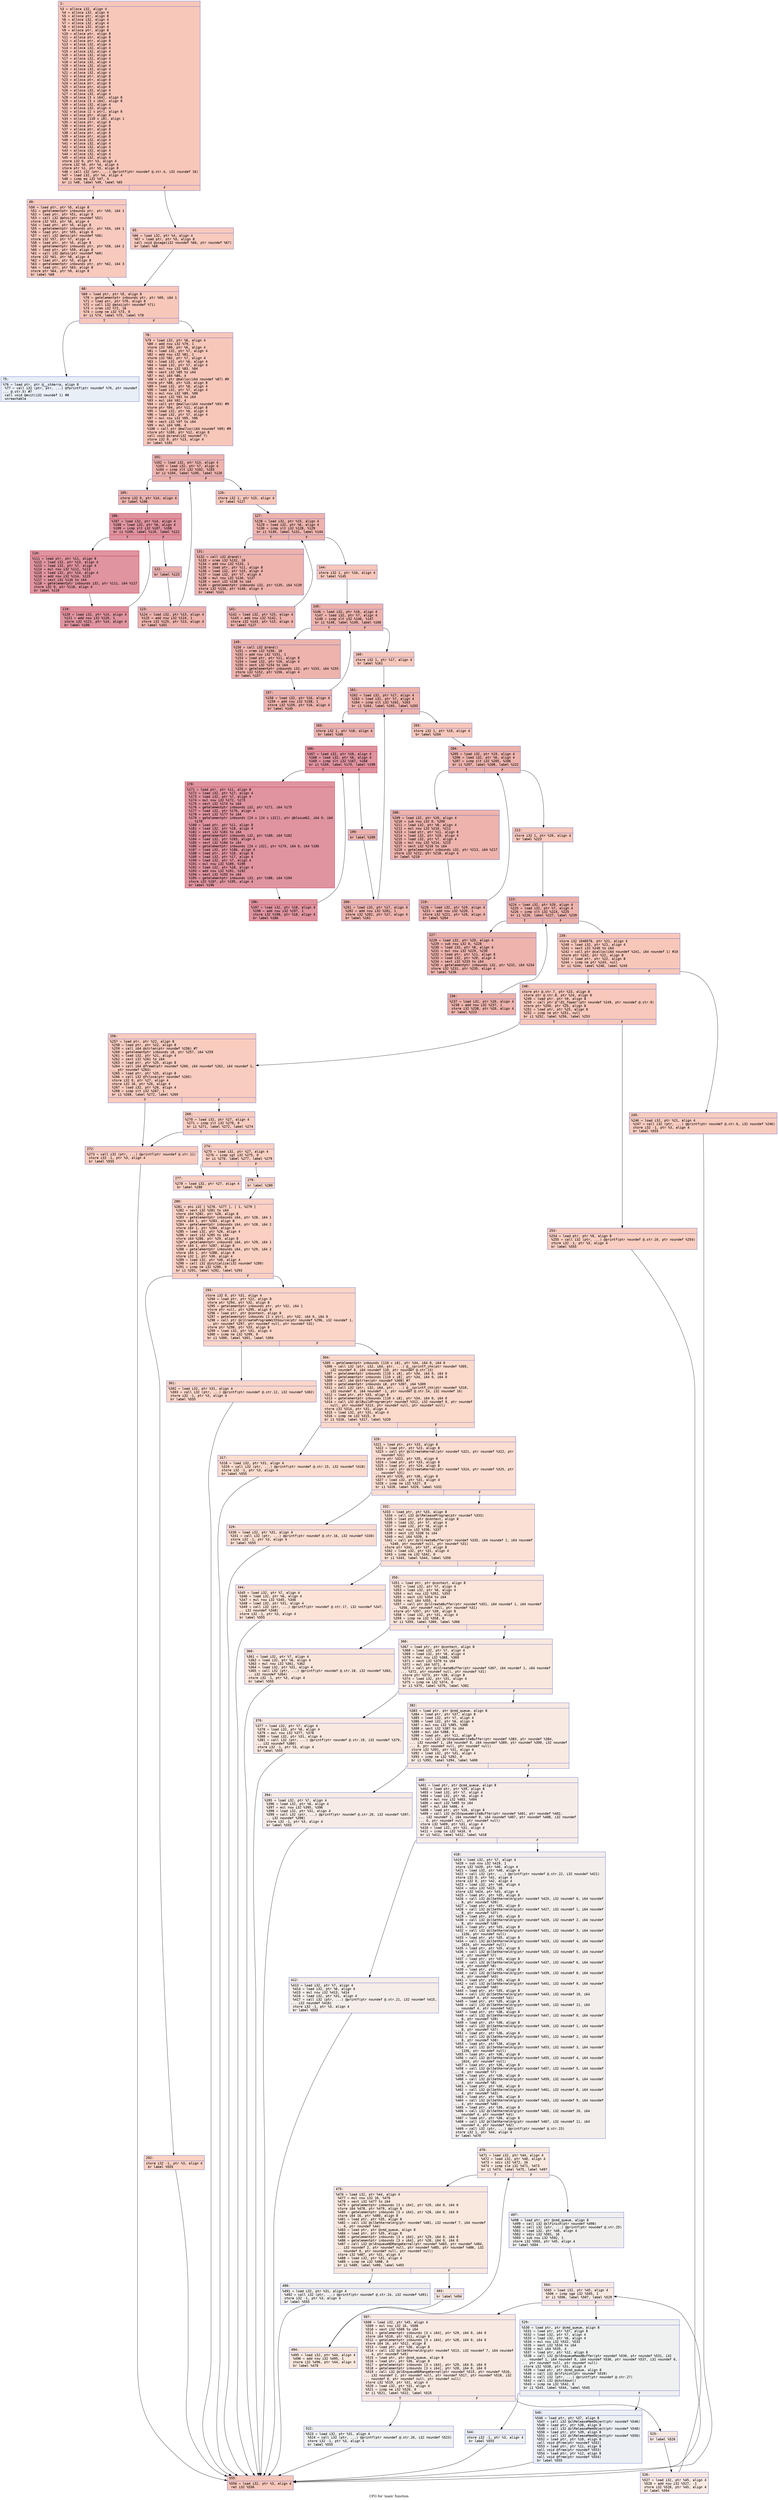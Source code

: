 digraph "CFG for 'main' function" {
	label="CFG for 'main' function";

	Node0x600001f9e530 [shape=record,color="#3d50c3ff", style=filled, fillcolor="#ec7f6370" fontname="Courier",label="{2:\l|  %3 = alloca i32, align 4\l  %4 = alloca i32, align 4\l  %5 = alloca ptr, align 8\l  %6 = alloca i32, align 4\l  %7 = alloca i32, align 4\l  %8 = alloca i32, align 4\l  %9 = alloca ptr, align 8\l  %10 = alloca ptr, align 8\l  %11 = alloca ptr, align 8\l  %12 = alloca ptr, align 8\l  %13 = alloca i32, align 4\l  %14 = alloca i32, align 4\l  %15 = alloca i32, align 4\l  %16 = alloca i32, align 4\l  %17 = alloca i32, align 4\l  %18 = alloca i32, align 4\l  %19 = alloca i32, align 4\l  %20 = alloca i32, align 4\l  %21 = alloca i32, align 4\l  %22 = alloca ptr, align 8\l  %23 = alloca ptr, align 8\l  %24 = alloca ptr, align 8\l  %25 = alloca ptr, align 8\l  %26 = alloca i32, align 4\l  %27 = alloca i32, align 4\l  %28 = alloca [3 x i64], align 8\l  %29 = alloca [3 x i64], align 8\l  %30 = alloca i32, align 4\l  %31 = alloca i32, align 4\l  %32 = alloca [2 x ptr], align 8\l  %33 = alloca ptr, align 8\l  %34 = alloca [110 x i8], align 1\l  %35 = alloca ptr, align 8\l  %36 = alloca ptr, align 8\l  %37 = alloca ptr, align 8\l  %38 = alloca ptr, align 8\l  %39 = alloca ptr, align 8\l  %40 = alloca i32, align 4\l  %41 = alloca i32, align 4\l  %42 = alloca i32, align 4\l  %43 = alloca i32, align 4\l  %44 = alloca i32, align 4\l  %45 = alloca i32, align 4\l  store i32 0, ptr %3, align 4\l  store i32 %0, ptr %4, align 4\l  store ptr %1, ptr %5, align 8\l  %46 = call i32 (ptr, ...) @printf(ptr noundef @.str.4, i32 noundef 16)\l  %47 = load i32, ptr %4, align 4\l  %48 = icmp eq i32 %47, 4\l  br i1 %48, label %49, label %65\l|{<s0>T|<s1>F}}"];
	Node0x600001f9e530:s0 -> Node0x600001f9e580[tooltip="2 -> 49\nProbability 50.00%" ];
	Node0x600001f9e530:s1 -> Node0x600001f9e5d0[tooltip="2 -> 65\nProbability 50.00%" ];
	Node0x600001f9e580 [shape=record,color="#3d50c3ff", style=filled, fillcolor="#ef886b70" fontname="Courier",label="{49:\l|  %50 = load ptr, ptr %5, align 8\l  %51 = getelementptr inbounds ptr, ptr %50, i64 1\l  %52 = load ptr, ptr %51, align 8\l  %53 = call i32 @atoi(ptr noundef %52)\l  store i32 %53, ptr %6, align 4\l  %54 = load ptr, ptr %5, align 8\l  %55 = getelementptr inbounds ptr, ptr %54, i64 1\l  %56 = load ptr, ptr %55, align 8\l  %57 = call i32 @atoi(ptr noundef %56)\l  store i32 %57, ptr %7, align 4\l  %58 = load ptr, ptr %5, align 8\l  %59 = getelementptr inbounds ptr, ptr %58, i64 2\l  %60 = load ptr, ptr %59, align 8\l  %61 = call i32 @atoi(ptr noundef %60)\l  store i32 %61, ptr %8, align 4\l  %62 = load ptr, ptr %5, align 8\l  %63 = getelementptr inbounds ptr, ptr %62, i64 3\l  %64 = load ptr, ptr %63, align 8\l  store ptr %64, ptr %9, align 8\l  br label %68\l}"];
	Node0x600001f9e580 -> Node0x600001f9e620[tooltip="49 -> 68\nProbability 100.00%" ];
	Node0x600001f9e5d0 [shape=record,color="#3d50c3ff", style=filled, fillcolor="#ef886b70" fontname="Courier",label="{65:\l|  %66 = load i32, ptr %4, align 4\l  %67 = load ptr, ptr %5, align 8\l  call void @usage(i32 noundef %66, ptr noundef %67)\l  br label %68\l}"];
	Node0x600001f9e5d0 -> Node0x600001f9e620[tooltip="65 -> 68\nProbability 100.00%" ];
	Node0x600001f9e620 [shape=record,color="#3d50c3ff", style=filled, fillcolor="#ec7f6370" fontname="Courier",label="{68:\l|  %69 = load ptr, ptr %5, align 8\l  %70 = getelementptr inbounds ptr, ptr %69, i64 1\l  %71 = load ptr, ptr %70, align 8\l  %72 = call i32 @atoi(ptr noundef %71)\l  %73 = srem i32 %72, 16\l  %74 = icmp ne i32 %73, 0\l  br i1 %74, label %75, label %78\l|{<s0>T|<s1>F}}"];
	Node0x600001f9e620:s0 -> Node0x600001f9e670[tooltip="68 -> 75\nProbability 0.00%" ];
	Node0x600001f9e620:s1 -> Node0x600001f9e6c0[tooltip="68 -> 78\nProbability 100.00%" ];
	Node0x600001f9e670 [shape=record,color="#3d50c3ff", style=filled, fillcolor="#cedaeb70" fontname="Courier",label="{75:\l|  %76 = load ptr, ptr @__stderrp, align 8\l  %77 = call i32 (ptr, ptr, ...) @fprintf(ptr noundef %76, ptr noundef\l... @.str.5) #7\l  call void @exit(i32 noundef 1) #8\l  unreachable\l}"];
	Node0x600001f9e6c0 [shape=record,color="#3d50c3ff", style=filled, fillcolor="#ec7f6370" fontname="Courier",label="{78:\l|  %79 = load i32, ptr %6, align 4\l  %80 = add nsw i32 %79, 1\l  store i32 %80, ptr %6, align 4\l  %81 = load i32, ptr %7, align 4\l  %82 = add nsw i32 %81, 1\l  store i32 %82, ptr %7, align 4\l  %83 = load i32, ptr %6, align 4\l  %84 = load i32, ptr %7, align 4\l  %85 = mul nsw i32 %83, %84\l  %86 = sext i32 %85 to i64\l  %87 = mul i64 %86, 4\l  %88 = call ptr @malloc(i64 noundef %87) #9\l  store ptr %88, ptr %10, align 8\l  %89 = load i32, ptr %6, align 4\l  %90 = load i32, ptr %7, align 4\l  %91 = mul nsw i32 %89, %90\l  %92 = sext i32 %91 to i64\l  %93 = mul i64 %92, 4\l  %94 = call ptr @malloc(i64 noundef %93) #9\l  store ptr %94, ptr %11, align 8\l  %95 = load i32, ptr %6, align 4\l  %96 = load i32, ptr %7, align 4\l  %97 = mul nsw i32 %95, %96\l  %98 = sext i32 %97 to i64\l  %99 = mul i64 %98, 4\l  %100 = call ptr @malloc(i64 noundef %99) #9\l  store ptr %100, ptr %12, align 8\l  call void @srand(i32 noundef 7)\l  store i32 0, ptr %13, align 4\l  br label %101\l}"];
	Node0x600001f9e6c0 -> Node0x600001f9e710[tooltip="78 -> 101\nProbability 100.00%" ];
	Node0x600001f9e710 [shape=record,color="#3d50c3ff", style=filled, fillcolor="#d6524470" fontname="Courier",label="{101:\l|  %102 = load i32, ptr %13, align 4\l  %103 = load i32, ptr %7, align 4\l  %104 = icmp slt i32 %102, %103\l  br i1 %104, label %105, label %126\l|{<s0>T|<s1>F}}"];
	Node0x600001f9e710:s0 -> Node0x600001f9e760[tooltip="101 -> 105\nProbability 96.88%" ];
	Node0x600001f9e710:s1 -> Node0x600001f9e940[tooltip="101 -> 126\nProbability 3.12%" ];
	Node0x600001f9e760 [shape=record,color="#3d50c3ff", style=filled, fillcolor="#d6524470" fontname="Courier",label="{105:\l|  store i32 0, ptr %14, align 4\l  br label %106\l}"];
	Node0x600001f9e760 -> Node0x600001f9e7b0[tooltip="105 -> 106\nProbability 100.00%" ];
	Node0x600001f9e7b0 [shape=record,color="#b70d28ff", style=filled, fillcolor="#b70d2870" fontname="Courier",label="{106:\l|  %107 = load i32, ptr %14, align 4\l  %108 = load i32, ptr %6, align 4\l  %109 = icmp slt i32 %107, %108\l  br i1 %109, label %110, label %122\l|{<s0>T|<s1>F}}"];
	Node0x600001f9e7b0:s0 -> Node0x600001f9e800[tooltip="106 -> 110\nProbability 96.88%" ];
	Node0x600001f9e7b0:s1 -> Node0x600001f9e8a0[tooltip="106 -> 122\nProbability 3.12%" ];
	Node0x600001f9e800 [shape=record,color="#b70d28ff", style=filled, fillcolor="#b70d2870" fontname="Courier",label="{110:\l|  %111 = load ptr, ptr %11, align 8\l  %112 = load i32, ptr %13, align 4\l  %113 = load i32, ptr %7, align 4\l  %114 = mul nsw i32 %112, %113\l  %115 = load i32, ptr %14, align 4\l  %116 = add nsw i32 %114, %115\l  %117 = sext i32 %116 to i64\l  %118 = getelementptr inbounds i32, ptr %111, i64 %117\l  store i32 0, ptr %118, align 4\l  br label %119\l}"];
	Node0x600001f9e800 -> Node0x600001f9e850[tooltip="110 -> 119\nProbability 100.00%" ];
	Node0x600001f9e850 [shape=record,color="#b70d28ff", style=filled, fillcolor="#b70d2870" fontname="Courier",label="{119:\l|  %120 = load i32, ptr %14, align 4\l  %121 = add nsw i32 %120, 1\l  store i32 %121, ptr %14, align 4\l  br label %106\l}"];
	Node0x600001f9e850 -> Node0x600001f9e7b0[tooltip="119 -> 106\nProbability 100.00%" ];
	Node0x600001f9e8a0 [shape=record,color="#3d50c3ff", style=filled, fillcolor="#d6524470" fontname="Courier",label="{122:\l|  br label %123\l}"];
	Node0x600001f9e8a0 -> Node0x600001f9e8f0[tooltip="122 -> 123\nProbability 100.00%" ];
	Node0x600001f9e8f0 [shape=record,color="#3d50c3ff", style=filled, fillcolor="#d6524470" fontname="Courier",label="{123:\l|  %124 = load i32, ptr %13, align 4\l  %125 = add nsw i32 %124, 1\l  store i32 %125, ptr %13, align 4\l  br label %101\l}"];
	Node0x600001f9e8f0 -> Node0x600001f9e710[tooltip="123 -> 101\nProbability 100.00%" ];
	Node0x600001f9e940 [shape=record,color="#3d50c3ff", style=filled, fillcolor="#ec7f6370" fontname="Courier",label="{126:\l|  store i32 1, ptr %15, align 4\l  br label %127\l}"];
	Node0x600001f9e940 -> Node0x600001f9e990[tooltip="126 -> 127\nProbability 100.00%" ];
	Node0x600001f9e990 [shape=record,color="#3d50c3ff", style=filled, fillcolor="#d6524470" fontname="Courier",label="{127:\l|  %128 = load i32, ptr %15, align 4\l  %129 = load i32, ptr %6, align 4\l  %130 = icmp slt i32 %128, %129\l  br i1 %130, label %131, label %144\l|{<s0>T|<s1>F}}"];
	Node0x600001f9e990:s0 -> Node0x600001f9e9e0[tooltip="127 -> 131\nProbability 96.88%" ];
	Node0x600001f9e990:s1 -> Node0x600001f9ea80[tooltip="127 -> 144\nProbability 3.12%" ];
	Node0x600001f9e9e0 [shape=record,color="#3d50c3ff", style=filled, fillcolor="#d6524470" fontname="Courier",label="{131:\l|  %132 = call i32 @rand()\l  %133 = srem i32 %132, 10\l  %134 = add nsw i32 %133, 1\l  %135 = load ptr, ptr %11, align 8\l  %136 = load i32, ptr %15, align 4\l  %137 = load i32, ptr %7, align 4\l  %138 = mul nsw i32 %136, %137\l  %139 = sext i32 %138 to i64\l  %140 = getelementptr inbounds i32, ptr %135, i64 %139\l  store i32 %134, ptr %140, align 4\l  br label %141\l}"];
	Node0x600001f9e9e0 -> Node0x600001f9ea30[tooltip="131 -> 141\nProbability 100.00%" ];
	Node0x600001f9ea30 [shape=record,color="#3d50c3ff", style=filled, fillcolor="#d6524470" fontname="Courier",label="{141:\l|  %142 = load i32, ptr %15, align 4\l  %143 = add nsw i32 %142, 1\l  store i32 %143, ptr %15, align 4\l  br label %127\l}"];
	Node0x600001f9ea30 -> Node0x600001f9e990[tooltip="141 -> 127\nProbability 100.00%" ];
	Node0x600001f9ea80 [shape=record,color="#3d50c3ff", style=filled, fillcolor="#ec7f6370" fontname="Courier",label="{144:\l|  store i32 1, ptr %16, align 4\l  br label %145\l}"];
	Node0x600001f9ea80 -> Node0x600001f9ead0[tooltip="144 -> 145\nProbability 100.00%" ];
	Node0x600001f9ead0 [shape=record,color="#3d50c3ff", style=filled, fillcolor="#d6524470" fontname="Courier",label="{145:\l|  %146 = load i32, ptr %16, align 4\l  %147 = load i32, ptr %7, align 4\l  %148 = icmp slt i32 %146, %147\l  br i1 %148, label %149, label %160\l|{<s0>T|<s1>F}}"];
	Node0x600001f9ead0:s0 -> Node0x600001f9eb20[tooltip="145 -> 149\nProbability 96.88%" ];
	Node0x600001f9ead0:s1 -> Node0x600001f9ebc0[tooltip="145 -> 160\nProbability 3.12%" ];
	Node0x600001f9eb20 [shape=record,color="#3d50c3ff", style=filled, fillcolor="#d6524470" fontname="Courier",label="{149:\l|  %150 = call i32 @rand()\l  %151 = srem i32 %150, 10\l  %152 = add nsw i32 %151, 1\l  %153 = load ptr, ptr %11, align 8\l  %154 = load i32, ptr %16, align 4\l  %155 = sext i32 %154 to i64\l  %156 = getelementptr inbounds i32, ptr %153, i64 %155\l  store i32 %152, ptr %156, align 4\l  br label %157\l}"];
	Node0x600001f9eb20 -> Node0x600001f9eb70[tooltip="149 -> 157\nProbability 100.00%" ];
	Node0x600001f9eb70 [shape=record,color="#3d50c3ff", style=filled, fillcolor="#d6524470" fontname="Courier",label="{157:\l|  %158 = load i32, ptr %16, align 4\l  %159 = add nsw i32 %158, 1\l  store i32 %159, ptr %16, align 4\l  br label %145\l}"];
	Node0x600001f9eb70 -> Node0x600001f9ead0[tooltip="157 -> 145\nProbability 100.00%" ];
	Node0x600001f9ebc0 [shape=record,color="#3d50c3ff", style=filled, fillcolor="#ec7f6370" fontname="Courier",label="{160:\l|  store i32 1, ptr %17, align 4\l  br label %161\l}"];
	Node0x600001f9ebc0 -> Node0x600001f9ec10[tooltip="160 -> 161\nProbability 100.00%" ];
	Node0x600001f9ec10 [shape=record,color="#3d50c3ff", style=filled, fillcolor="#d6524470" fontname="Courier",label="{161:\l|  %162 = load i32, ptr %17, align 4\l  %163 = load i32, ptr %7, align 4\l  %164 = icmp slt i32 %162, %163\l  br i1 %164, label %165, label %203\l|{<s0>T|<s1>F}}"];
	Node0x600001f9ec10:s0 -> Node0x600001f9ec60[tooltip="161 -> 165\nProbability 96.88%" ];
	Node0x600001f9ec10:s1 -> Node0x600001f9ee40[tooltip="161 -> 203\nProbability 3.12%" ];
	Node0x600001f9ec60 [shape=record,color="#3d50c3ff", style=filled, fillcolor="#d6524470" fontname="Courier",label="{165:\l|  store i32 1, ptr %18, align 4\l  br label %166\l}"];
	Node0x600001f9ec60 -> Node0x600001f9ecb0[tooltip="165 -> 166\nProbability 100.00%" ];
	Node0x600001f9ecb0 [shape=record,color="#b70d28ff", style=filled, fillcolor="#b70d2870" fontname="Courier",label="{166:\l|  %167 = load i32, ptr %18, align 4\l  %168 = load i32, ptr %6, align 4\l  %169 = icmp slt i32 %167, %168\l  br i1 %169, label %170, label %199\l|{<s0>T|<s1>F}}"];
	Node0x600001f9ecb0:s0 -> Node0x600001f9ed00[tooltip="166 -> 170\nProbability 96.88%" ];
	Node0x600001f9ecb0:s1 -> Node0x600001f9eda0[tooltip="166 -> 199\nProbability 3.12%" ];
	Node0x600001f9ed00 [shape=record,color="#b70d28ff", style=filled, fillcolor="#b70d2870" fontname="Courier",label="{170:\l|  %171 = load ptr, ptr %11, align 8\l  %172 = load i32, ptr %17, align 4\l  %173 = load i32, ptr %7, align 4\l  %174 = mul nsw i32 %172, %173\l  %175 = sext i32 %174 to i64\l  %176 = getelementptr inbounds i32, ptr %171, i64 %175\l  %177 = load i32, ptr %176, align 4\l  %178 = sext i32 %177 to i64\l  %179 = getelementptr inbounds [24 x [24 x i32]], ptr @blosum62, i64 0, i64\l... %178\l  %180 = load ptr, ptr %11, align 8\l  %181 = load i32, ptr %18, align 4\l  %182 = sext i32 %181 to i64\l  %183 = getelementptr inbounds i32, ptr %180, i64 %182\l  %184 = load i32, ptr %183, align 4\l  %185 = sext i32 %184 to i64\l  %186 = getelementptr inbounds [24 x i32], ptr %179, i64 0, i64 %185\l  %187 = load i32, ptr %186, align 4\l  %188 = load ptr, ptr %10, align 8\l  %189 = load i32, ptr %17, align 4\l  %190 = load i32, ptr %7, align 4\l  %191 = mul nsw i32 %189, %190\l  %192 = load i32, ptr %18, align 4\l  %193 = add nsw i32 %191, %192\l  %194 = sext i32 %193 to i64\l  %195 = getelementptr inbounds i32, ptr %188, i64 %194\l  store i32 %187, ptr %195, align 4\l  br label %196\l}"];
	Node0x600001f9ed00 -> Node0x600001f9ed50[tooltip="170 -> 196\nProbability 100.00%" ];
	Node0x600001f9ed50 [shape=record,color="#b70d28ff", style=filled, fillcolor="#b70d2870" fontname="Courier",label="{196:\l|  %197 = load i32, ptr %18, align 4\l  %198 = add nsw i32 %197, 1\l  store i32 %198, ptr %18, align 4\l  br label %166\l}"];
	Node0x600001f9ed50 -> Node0x600001f9ecb0[tooltip="196 -> 166\nProbability 100.00%" ];
	Node0x600001f9eda0 [shape=record,color="#3d50c3ff", style=filled, fillcolor="#d6524470" fontname="Courier",label="{199:\l|  br label %200\l}"];
	Node0x600001f9eda0 -> Node0x600001f9edf0[tooltip="199 -> 200\nProbability 100.00%" ];
	Node0x600001f9edf0 [shape=record,color="#3d50c3ff", style=filled, fillcolor="#d6524470" fontname="Courier",label="{200:\l|  %201 = load i32, ptr %17, align 4\l  %202 = add nsw i32 %201, 1\l  store i32 %202, ptr %17, align 4\l  br label %161\l}"];
	Node0x600001f9edf0 -> Node0x600001f9ec10[tooltip="200 -> 161\nProbability 100.00%" ];
	Node0x600001f9ee40 [shape=record,color="#3d50c3ff", style=filled, fillcolor="#ec7f6370" fontname="Courier",label="{203:\l|  store i32 1, ptr %19, align 4\l  br label %204\l}"];
	Node0x600001f9ee40 -> Node0x600001f9ee90[tooltip="203 -> 204\nProbability 100.00%" ];
	Node0x600001f9ee90 [shape=record,color="#3d50c3ff", style=filled, fillcolor="#d6524470" fontname="Courier",label="{204:\l|  %205 = load i32, ptr %19, align 4\l  %206 = load i32, ptr %6, align 4\l  %207 = icmp slt i32 %205, %206\l  br i1 %207, label %208, label %222\l|{<s0>T|<s1>F}}"];
	Node0x600001f9ee90:s0 -> Node0x600001f9eee0[tooltip="204 -> 208\nProbability 96.88%" ];
	Node0x600001f9ee90:s1 -> Node0x600001f9ef80[tooltip="204 -> 222\nProbability 3.12%" ];
	Node0x600001f9eee0 [shape=record,color="#3d50c3ff", style=filled, fillcolor="#d6524470" fontname="Courier",label="{208:\l|  %209 = load i32, ptr %19, align 4\l  %210 = sub nsw i32 0, %209\l  %211 = load i32, ptr %8, align 4\l  %212 = mul nsw i32 %210, %211\l  %213 = load ptr, ptr %11, align 8\l  %214 = load i32, ptr %19, align 4\l  %215 = load i32, ptr %7, align 4\l  %216 = mul nsw i32 %214, %215\l  %217 = sext i32 %216 to i64\l  %218 = getelementptr inbounds i32, ptr %213, i64 %217\l  store i32 %212, ptr %218, align 4\l  br label %219\l}"];
	Node0x600001f9eee0 -> Node0x600001f9ef30[tooltip="208 -> 219\nProbability 100.00%" ];
	Node0x600001f9ef30 [shape=record,color="#3d50c3ff", style=filled, fillcolor="#d6524470" fontname="Courier",label="{219:\l|  %220 = load i32, ptr %19, align 4\l  %221 = add nsw i32 %220, 1\l  store i32 %221, ptr %19, align 4\l  br label %204\l}"];
	Node0x600001f9ef30 -> Node0x600001f9ee90[tooltip="219 -> 204\nProbability 100.00%" ];
	Node0x600001f9ef80 [shape=record,color="#3d50c3ff", style=filled, fillcolor="#ec7f6370" fontname="Courier",label="{222:\l|  store i32 1, ptr %20, align 4\l  br label %223\l}"];
	Node0x600001f9ef80 -> Node0x600001f9efd0[tooltip="222 -> 223\nProbability 100.00%" ];
	Node0x600001f9efd0 [shape=record,color="#3d50c3ff", style=filled, fillcolor="#d6524470" fontname="Courier",label="{223:\l|  %224 = load i32, ptr %20, align 4\l  %225 = load i32, ptr %7, align 4\l  %226 = icmp slt i32 %224, %225\l  br i1 %226, label %227, label %239\l|{<s0>T|<s1>F}}"];
	Node0x600001f9efd0:s0 -> Node0x600001f9f020[tooltip="223 -> 227\nProbability 96.88%" ];
	Node0x600001f9efd0:s1 -> Node0x600001f9f0c0[tooltip="223 -> 239\nProbability 3.12%" ];
	Node0x600001f9f020 [shape=record,color="#3d50c3ff", style=filled, fillcolor="#d6524470" fontname="Courier",label="{227:\l|  %228 = load i32, ptr %20, align 4\l  %229 = sub nsw i32 0, %228\l  %230 = load i32, ptr %8, align 4\l  %231 = mul nsw i32 %229, %230\l  %232 = load ptr, ptr %11, align 8\l  %233 = load i32, ptr %20, align 4\l  %234 = sext i32 %233 to i64\l  %235 = getelementptr inbounds i32, ptr %232, i64 %234\l  store i32 %231, ptr %235, align 4\l  br label %236\l}"];
	Node0x600001f9f020 -> Node0x600001f9f070[tooltip="227 -> 236\nProbability 100.00%" ];
	Node0x600001f9f070 [shape=record,color="#3d50c3ff", style=filled, fillcolor="#d6524470" fontname="Courier",label="{236:\l|  %237 = load i32, ptr %20, align 4\l  %238 = add nsw i32 %237, 1\l  store i32 %238, ptr %20, align 4\l  br label %223\l}"];
	Node0x600001f9f070 -> Node0x600001f9efd0[tooltip="236 -> 223\nProbability 100.00%" ];
	Node0x600001f9f0c0 [shape=record,color="#3d50c3ff", style=filled, fillcolor="#ec7f6370" fontname="Courier",label="{239:\l|  store i32 1048576, ptr %21, align 4\l  %240 = load i32, ptr %21, align 4\l  %241 = sext i32 %240 to i64\l  %242 = call ptr @calloc(i64 noundef %241, i64 noundef 1) #10\l  store ptr %242, ptr %22, align 8\l  %243 = load ptr, ptr %22, align 8\l  %244 = icmp ne ptr %243, null\l  br i1 %244, label %248, label %245\l|{<s0>T|<s1>F}}"];
	Node0x600001f9f0c0:s0 -> Node0x600001f9f160[tooltip="239 -> 248\nProbability 62.50%" ];
	Node0x600001f9f0c0:s1 -> Node0x600001f9f110[tooltip="239 -> 245\nProbability 37.50%" ];
	Node0x600001f9f110 [shape=record,color="#3d50c3ff", style=filled, fillcolor="#f08b6e70" fontname="Courier",label="{245:\l|  %246 = load i32, ptr %21, align 4\l  %247 = call i32 (ptr, ...) @printf(ptr noundef @.str.6, i32 noundef %246)\l  store i32 -1, ptr %3, align 4\l  br label %555\l}"];
	Node0x600001f9f110 -> Node0x600001f9fe30[tooltip="245 -> 555\nProbability 100.00%" ];
	Node0x600001f9f160 [shape=record,color="#3d50c3ff", style=filled, fillcolor="#ed836670" fontname="Courier",label="{248:\l|  store ptr @.str.7, ptr %23, align 8\l  store ptr @.str.8, ptr %24, align 8\l  %249 = load ptr, ptr %9, align 8\l  %250 = call ptr @\"\\01_fopen\"(ptr noundef %249, ptr noundef @.str.9)\l  store ptr %250, ptr %25, align 8\l  %251 = load ptr, ptr %25, align 8\l  %252 = icmp ne ptr %251, null\l  br i1 %252, label %256, label %253\l|{<s0>T|<s1>F}}"];
	Node0x600001f9f160:s0 -> Node0x600001f9f200[tooltip="248 -> 256\nProbability 62.50%" ];
	Node0x600001f9f160:s1 -> Node0x600001f9f1b0[tooltip="248 -> 253\nProbability 37.50%" ];
	Node0x600001f9f1b0 [shape=record,color="#3d50c3ff", style=filled, fillcolor="#f2907270" fontname="Courier",label="{253:\l|  %254 = load ptr, ptr %9, align 8\l  %255 = call i32 (ptr, ...) @printf(ptr noundef @.str.10, ptr noundef %254)\l  store i32 -1, ptr %3, align 4\l  br label %555\l}"];
	Node0x600001f9f1b0 -> Node0x600001f9fe30[tooltip="253 -> 555\nProbability 100.00%" ];
	Node0x600001f9f200 [shape=record,color="#3d50c3ff", style=filled, fillcolor="#f08b6e70" fontname="Courier",label="{256:\l|  %257 = load ptr, ptr %22, align 8\l  %258 = load ptr, ptr %22, align 8\l  %259 = call i64 @strlen(ptr noundef %258) #7\l  %260 = getelementptr inbounds i8, ptr %257, i64 %259\l  %261 = load i32, ptr %21, align 4\l  %262 = sext i32 %261 to i64\l  %263 = load ptr, ptr %25, align 8\l  %264 = call i64 @fread(ptr noundef %260, i64 noundef %262, i64 noundef 1,\l... ptr noundef %263)\l  %265 = load ptr, ptr %25, align 8\l  %266 = call i32 @fclose(ptr noundef %265)\l  store i32 0, ptr %27, align 4\l  store i32 16, ptr %26, align 4\l  %267 = load i32, ptr %26, align 4\l  %268 = icmp slt i32 %267, 1\l  br i1 %268, label %272, label %269\l|{<s0>T|<s1>F}}"];
	Node0x600001f9f200:s0 -> Node0x600001f9f2a0[tooltip="256 -> 272\nProbability 37.50%" ];
	Node0x600001f9f200:s1 -> Node0x600001f9f250[tooltip="256 -> 269\nProbability 62.50%" ];
	Node0x600001f9f250 [shape=record,color="#3d50c3ff", style=filled, fillcolor="#f2907270" fontname="Courier",label="{269:\l|  %270 = load i32, ptr %27, align 4\l  %271 = icmp slt i32 %270, 0\l  br i1 %271, label %272, label %274\l|{<s0>T|<s1>F}}"];
	Node0x600001f9f250:s0 -> Node0x600001f9f2a0[tooltip="269 -> 272\nProbability 37.50%" ];
	Node0x600001f9f250:s1 -> Node0x600001f9f2f0[tooltip="269 -> 274\nProbability 62.50%" ];
	Node0x600001f9f2a0 [shape=record,color="#3d50c3ff", style=filled, fillcolor="#f2907270" fontname="Courier",label="{272:\l|  %273 = call i32 (ptr, ...) @printf(ptr noundef @.str.11)\l  store i32 -1, ptr %3, align 4\l  br label %555\l}"];
	Node0x600001f9f2a0 -> Node0x600001f9fe30[tooltip="272 -> 555\nProbability 100.00%" ];
	Node0x600001f9f2f0 [shape=record,color="#3d50c3ff", style=filled, fillcolor="#f3947570" fontname="Courier",label="{274:\l|  %275 = load i32, ptr %27, align 4\l  %276 = icmp sgt i32 %275, 0\l  br i1 %276, label %277, label %279\l|{<s0>T|<s1>F}}"];
	Node0x600001f9f2f0:s0 -> Node0x600001f9f340[tooltip="274 -> 277\nProbability 62.50%" ];
	Node0x600001f9f2f0:s1 -> Node0x600001f9f390[tooltip="274 -> 279\nProbability 37.50%" ];
	Node0x600001f9f340 [shape=record,color="#3d50c3ff", style=filled, fillcolor="#f4987a70" fontname="Courier",label="{277:\l|  %278 = load i32, ptr %27, align 4\l  br label %280\l}"];
	Node0x600001f9f340 -> Node0x600001f9f3e0[tooltip="277 -> 280\nProbability 100.00%" ];
	Node0x600001f9f390 [shape=record,color="#3d50c3ff", style=filled, fillcolor="#f5a08170" fontname="Courier",label="{279:\l|  br label %280\l}"];
	Node0x600001f9f390 -> Node0x600001f9f3e0[tooltip="279 -> 280\nProbability 100.00%" ];
	Node0x600001f9f3e0 [shape=record,color="#3d50c3ff", style=filled, fillcolor="#f3947570" fontname="Courier",label="{280:\l|  %281 = phi i32 [ %278, %277 ], [ 1, %279 ]\l  %282 = sext i32 %281 to i64\l  store i64 %282, ptr %28, align 8\l  %283 = getelementptr inbounds i64, ptr %28, i64 1\l  store i64 1, ptr %283, align 8\l  %284 = getelementptr inbounds i64, ptr %28, i64 2\l  store i64 1, ptr %284, align 8\l  %285 = load i32, ptr %26, align 4\l  %286 = sext i32 %285 to i64\l  store i64 %286, ptr %29, align 8\l  %287 = getelementptr inbounds i64, ptr %29, i64 1\l  store i64 1, ptr %287, align 8\l  %288 = getelementptr inbounds i64, ptr %29, i64 2\l  store i64 1, ptr %288, align 8\l  store i32 1, ptr %30, align 4\l  %289 = load i32, ptr %30, align 4\l  %290 = call i32 @initialize(i32 noundef %289)\l  %291 = icmp ne i32 %290, 0\l  br i1 %291, label %292, label %293\l|{<s0>T|<s1>F}}"];
	Node0x600001f9f3e0:s0 -> Node0x600001f9f430[tooltip="280 -> 292\nProbability 62.50%" ];
	Node0x600001f9f3e0:s1 -> Node0x600001f9f480[tooltip="280 -> 293\nProbability 37.50%" ];
	Node0x600001f9f430 [shape=record,color="#3d50c3ff", style=filled, fillcolor="#f4987a70" fontname="Courier",label="{292:\l|  store i32 -1, ptr %3, align 4\l  br label %555\l}"];
	Node0x600001f9f430 -> Node0x600001f9fe30[tooltip="292 -> 555\nProbability 100.00%" ];
	Node0x600001f9f480 [shape=record,color="#3d50c3ff", style=filled, fillcolor="#f5a08170" fontname="Courier",label="{293:\l|  store i32 0, ptr %31, align 4\l  %294 = load ptr, ptr %22, align 8\l  store ptr %294, ptr %32, align 8\l  %295 = getelementptr inbounds ptr, ptr %32, i64 1\l  store ptr null, ptr %295, align 8\l  %296 = load ptr, ptr @context, align 8\l  %297 = getelementptr inbounds [2 x ptr], ptr %32, i64 0, i64 0\l  %298 = call ptr @clCreateProgramWithSource(ptr noundef %296, i32 noundef 1,\l... ptr noundef %297, ptr noundef null, ptr noundef %31)\l  store ptr %298, ptr %33, align 8\l  %299 = load i32, ptr %31, align 4\l  %300 = icmp ne i32 %299, 0\l  br i1 %300, label %301, label %304\l|{<s0>T|<s1>F}}"];
	Node0x600001f9f480:s0 -> Node0x600001f9f4d0[tooltip="293 -> 301\nProbability 62.50%" ];
	Node0x600001f9f480:s1 -> Node0x600001f9f520[tooltip="293 -> 304\nProbability 37.50%" ];
	Node0x600001f9f4d0 [shape=record,color="#3d50c3ff", style=filled, fillcolor="#f6a38570" fontname="Courier",label="{301:\l|  %302 = load i32, ptr %31, align 4\l  %303 = call i32 (ptr, ...) @printf(ptr noundef @.str.12, i32 noundef %302)\l  store i32 -1, ptr %3, align 4\l  br label %555\l}"];
	Node0x600001f9f4d0 -> Node0x600001f9fe30[tooltip="301 -> 555\nProbability 100.00%" ];
	Node0x600001f9f520 [shape=record,color="#3d50c3ff", style=filled, fillcolor="#f7a88970" fontname="Courier",label="{304:\l|  %305 = getelementptr inbounds [110 x i8], ptr %34, i64 0, i64 0\l  %306 = call i32 (ptr, i32, i64, ptr, ...) @__sprintf_chk(ptr noundef %305,\l... i32 noundef 0, i64 noundef 110, ptr noundef @.str.13)\l  %307 = getelementptr inbounds [110 x i8], ptr %34, i64 0, i64 0\l  %308 = getelementptr inbounds [110 x i8], ptr %34, i64 0, i64 0\l  %309 = call i64 @strlen(ptr noundef %308) #7\l  %310 = getelementptr inbounds i8, ptr %307, i64 %309\l  %311 = call i32 (ptr, i32, i64, ptr, ...) @__sprintf_chk(ptr noundef %310,\l... i32 noundef 0, i64 noundef -1, ptr noundef @.str.14, i32 noundef 16)\l  %312 = load ptr, ptr %33, align 8\l  %313 = getelementptr inbounds [110 x i8], ptr %34, i64 0, i64 0\l  %314 = call i32 @clBuildProgram(ptr noundef %312, i32 noundef 0, ptr noundef\l... null, ptr noundef %313, ptr noundef null, ptr noundef null)\l  store i32 %314, ptr %31, align 4\l  %315 = load i32, ptr %31, align 4\l  %316 = icmp ne i32 %315, 0\l  br i1 %316, label %317, label %320\l|{<s0>T|<s1>F}}"];
	Node0x600001f9f520:s0 -> Node0x600001f9f570[tooltip="304 -> 317\nProbability 62.50%" ];
	Node0x600001f9f520:s1 -> Node0x600001f9f5c0[tooltip="304 -> 320\nProbability 37.50%" ];
	Node0x600001f9f570 [shape=record,color="#3d50c3ff", style=filled, fillcolor="#f7af9170" fontname="Courier",label="{317:\l|  %318 = load i32, ptr %31, align 4\l  %319 = call i32 (ptr, ...) @printf(ptr noundef @.str.15, i32 noundef %318)\l  store i32 -1, ptr %3, align 4\l  br label %555\l}"];
	Node0x600001f9f570 -> Node0x600001f9fe30[tooltip="317 -> 555\nProbability 100.00%" ];
	Node0x600001f9f5c0 [shape=record,color="#3d50c3ff", style=filled, fillcolor="#f7b39670" fontname="Courier",label="{320:\l|  %321 = load ptr, ptr %33, align 8\l  %322 = load ptr, ptr %23, align 8\l  %323 = call ptr @clCreateKernel(ptr noundef %321, ptr noundef %322, ptr\l... noundef %31)\l  store ptr %323, ptr %35, align 8\l  %324 = load ptr, ptr %33, align 8\l  %325 = load ptr, ptr %24, align 8\l  %326 = call ptr @clCreateKernel(ptr noundef %324, ptr noundef %325, ptr\l... noundef %31)\l  store ptr %326, ptr %36, align 8\l  %327 = load i32, ptr %31, align 4\l  %328 = icmp ne i32 %327, 0\l  br i1 %328, label %329, label %332\l|{<s0>T|<s1>F}}"];
	Node0x600001f9f5c0:s0 -> Node0x600001f9f610[tooltip="320 -> 329\nProbability 62.50%" ];
	Node0x600001f9f5c0:s1 -> Node0x600001f9f660[tooltip="320 -> 332\nProbability 37.50%" ];
	Node0x600001f9f610 [shape=record,color="#3d50c3ff", style=filled, fillcolor="#f7b59970" fontname="Courier",label="{329:\l|  %330 = load i32, ptr %31, align 4\l  %331 = call i32 (ptr, ...) @printf(ptr noundef @.str.16, i32 noundef %330)\l  store i32 -1, ptr %3, align 4\l  br label %555\l}"];
	Node0x600001f9f610 -> Node0x600001f9fe30[tooltip="329 -> 555\nProbability 100.00%" ];
	Node0x600001f9f660 [shape=record,color="#3d50c3ff", style=filled, fillcolor="#f7bca170" fontname="Courier",label="{332:\l|  %333 = load ptr, ptr %33, align 8\l  %334 = call i32 @clReleaseProgram(ptr noundef %333)\l  %335 = load ptr, ptr @context, align 8\l  %336 = load i32, ptr %7, align 4\l  %337 = load i32, ptr %6, align 4\l  %338 = mul nsw i32 %336, %337\l  %339 = sext i32 %338 to i64\l  %340 = mul i64 %339, 4\l  %341 = call ptr @clCreateBuffer(ptr noundef %335, i64 noundef 1, i64 noundef\l... %340, ptr noundef null, ptr noundef %31)\l  store ptr %341, ptr %37, align 8\l  %342 = load i32, ptr %31, align 4\l  %343 = icmp ne i32 %342, 0\l  br i1 %343, label %344, label %350\l|{<s0>T|<s1>F}}"];
	Node0x600001f9f660:s0 -> Node0x600001f9f6b0[tooltip="332 -> 344\nProbability 62.50%" ];
	Node0x600001f9f660:s1 -> Node0x600001f9f700[tooltip="332 -> 350\nProbability 37.50%" ];
	Node0x600001f9f6b0 [shape=record,color="#3d50c3ff", style=filled, fillcolor="#f6bfa670" fontname="Courier",label="{344:\l|  %345 = load i32, ptr %7, align 4\l  %346 = load i32, ptr %6, align 4\l  %347 = mul nsw i32 %345, %346\l  %348 = load i32, ptr %31, align 4\l  %349 = call i32 (ptr, ...) @printf(ptr noundef @.str.17, i32 noundef %347,\l... i32 noundef %348)\l  store i32 -1, ptr %3, align 4\l  br label %555\l}"];
	Node0x600001f9f6b0 -> Node0x600001f9fe30[tooltip="344 -> 555\nProbability 100.00%" ];
	Node0x600001f9f700 [shape=record,color="#3d50c3ff", style=filled, fillcolor="#f5c1a970" fontname="Courier",label="{350:\l|  %351 = load ptr, ptr @context, align 8\l  %352 = load i32, ptr %7, align 4\l  %353 = load i32, ptr %6, align 4\l  %354 = mul nsw i32 %352, %353\l  %355 = sext i32 %354 to i64\l  %356 = mul i64 %355, 4\l  %357 = call ptr @clCreateBuffer(ptr noundef %351, i64 noundef 1, i64 noundef\l... %356, ptr noundef null, ptr noundef %31)\l  store ptr %357, ptr %39, align 8\l  %358 = load i32, ptr %31, align 4\l  %359 = icmp ne i32 %358, 0\l  br i1 %359, label %360, label %366\l|{<s0>T|<s1>F}}"];
	Node0x600001f9f700:s0 -> Node0x600001f9f750[tooltip="350 -> 360\nProbability 62.50%" ];
	Node0x600001f9f700:s1 -> Node0x600001f9f7a0[tooltip="350 -> 366\nProbability 37.50%" ];
	Node0x600001f9f750 [shape=record,color="#3d50c3ff", style=filled, fillcolor="#f4c5ad70" fontname="Courier",label="{360:\l|  %361 = load i32, ptr %7, align 4\l  %362 = load i32, ptr %6, align 4\l  %363 = mul nsw i32 %361, %362\l  %364 = load i32, ptr %31, align 4\l  %365 = call i32 (ptr, ...) @printf(ptr noundef @.str.18, i32 noundef %363,\l... i32 noundef %364)\l  store i32 -1, ptr %3, align 4\l  br label %555\l}"];
	Node0x600001f9f750 -> Node0x600001f9fe30[tooltip="360 -> 555\nProbability 100.00%" ];
	Node0x600001f9f7a0 [shape=record,color="#3d50c3ff", style=filled, fillcolor="#f2cab570" fontname="Courier",label="{366:\l|  %367 = load ptr, ptr @context, align 8\l  %368 = load i32, ptr %7, align 4\l  %369 = load i32, ptr %6, align 4\l  %370 = mul nsw i32 %368, %369\l  %371 = sext i32 %370 to i64\l  %372 = mul i64 %371, 4\l  %373 = call ptr @clCreateBuffer(ptr noundef %367, i64 noundef 1, i64 noundef\l... %372, ptr noundef null, ptr noundef %31)\l  store ptr %373, ptr %38, align 8\l  %374 = load i32, ptr %31, align 4\l  %375 = icmp ne i32 %374, 0\l  br i1 %375, label %376, label %382\l|{<s0>T|<s1>F}}"];
	Node0x600001f9f7a0:s0 -> Node0x600001f9f7f0[tooltip="366 -> 376\nProbability 62.50%" ];
	Node0x600001f9f7a0:s1 -> Node0x600001f9f840[tooltip="366 -> 382\nProbability 37.50%" ];
	Node0x600001f9f7f0 [shape=record,color="#3d50c3ff", style=filled, fillcolor="#f1ccb870" fontname="Courier",label="{376:\l|  %377 = load i32, ptr %7, align 4\l  %378 = load i32, ptr %6, align 4\l  %379 = mul nsw i32 %377, %378\l  %380 = load i32, ptr %31, align 4\l  %381 = call i32 (ptr, ...) @printf(ptr noundef @.str.19, i32 noundef %379,\l... i32 noundef %380)\l  store i32 -1, ptr %3, align 4\l  br label %555\l}"];
	Node0x600001f9f7f0 -> Node0x600001f9fe30[tooltip="376 -> 555\nProbability 100.00%" ];
	Node0x600001f9f840 [shape=record,color="#3d50c3ff", style=filled, fillcolor="#efcebd70" fontname="Courier",label="{382:\l|  %383 = load ptr, ptr @cmd_queue, align 8\l  %384 = load ptr, ptr %37, align 8\l  %385 = load i32, ptr %7, align 4\l  %386 = load i32, ptr %6, align 4\l  %387 = mul nsw i32 %385, %386\l  %388 = sext i32 %387 to i64\l  %389 = mul i64 %388, 4\l  %390 = load ptr, ptr %11, align 8\l  %391 = call i32 @clEnqueueWriteBuffer(ptr noundef %383, ptr noundef %384,\l... i32 noundef 1, i64 noundef 0, i64 noundef %389, ptr noundef %390, i32 noundef\l... 0, ptr noundef null, ptr noundef null)\l  store i32 %391, ptr %31, align 4\l  %392 = load i32, ptr %31, align 4\l  %393 = icmp ne i32 %392, 0\l  br i1 %393, label %394, label %400\l|{<s0>T|<s1>F}}"];
	Node0x600001f9f840:s0 -> Node0x600001f9f890[tooltip="382 -> 394\nProbability 62.50%" ];
	Node0x600001f9f840:s1 -> Node0x600001f9f8e0[tooltip="382 -> 400\nProbability 37.50%" ];
	Node0x600001f9f890 [shape=record,color="#3d50c3ff", style=filled, fillcolor="#ecd3c570" fontname="Courier",label="{394:\l|  %395 = load i32, ptr %7, align 4\l  %396 = load i32, ptr %6, align 4\l  %397 = mul nsw i32 %395, %396\l  %398 = load i32, ptr %31, align 4\l  %399 = call i32 (ptr, ...) @printf(ptr noundef @.str.20, i32 noundef %397,\l... i32 noundef %398)\l  store i32 -1, ptr %3, align 4\l  br label %555\l}"];
	Node0x600001f9f890 -> Node0x600001f9fe30[tooltip="394 -> 555\nProbability 100.00%" ];
	Node0x600001f9f8e0 [shape=record,color="#3d50c3ff", style=filled, fillcolor="#ead5c970" fontname="Courier",label="{400:\l|  %401 = load ptr, ptr @cmd_queue, align 8\l  %402 = load ptr, ptr %39, align 8\l  %403 = load i32, ptr %7, align 4\l  %404 = load i32, ptr %6, align 4\l  %405 = mul nsw i32 %403, %404\l  %406 = sext i32 %405 to i64\l  %407 = mul i64 %406, 4\l  %408 = load ptr, ptr %10, align 8\l  %409 = call i32 @clEnqueueWriteBuffer(ptr noundef %401, ptr noundef %402,\l... i32 noundef 1, i64 noundef 0, i64 noundef %407, ptr noundef %408, i32 noundef\l... 0, ptr noundef null, ptr noundef null)\l  store i32 %409, ptr %31, align 4\l  %410 = load i32, ptr %31, align 4\l  %411 = icmp ne i32 %410, 0\l  br i1 %411, label %412, label %418\l|{<s0>T|<s1>F}}"];
	Node0x600001f9f8e0:s0 -> Node0x600001f9f930[tooltip="400 -> 412\nProbability 62.50%" ];
	Node0x600001f9f8e0:s1 -> Node0x600001f9f980[tooltip="400 -> 418\nProbability 37.50%" ];
	Node0x600001f9f930 [shape=record,color="#3d50c3ff", style=filled, fillcolor="#e8d6cc70" fontname="Courier",label="{412:\l|  %413 = load i32, ptr %7, align 4\l  %414 = load i32, ptr %6, align 4\l  %415 = mul nsw i32 %413, %414\l  %416 = load i32, ptr %31, align 4\l  %417 = call i32 (ptr, ...) @printf(ptr noundef @.str.21, i32 noundef %415,\l... i32 noundef %416)\l  store i32 -1, ptr %3, align 4\l  br label %555\l}"];
	Node0x600001f9f930 -> Node0x600001f9fe30[tooltip="412 -> 555\nProbability 100.00%" ];
	Node0x600001f9f980 [shape=record,color="#3d50c3ff", style=filled, fillcolor="#e3d9d370" fontname="Courier",label="{418:\l|  %419 = load i32, ptr %7, align 4\l  %420 = sub nsw i32 %419, 1\l  store i32 %420, ptr %40, align 4\l  %421 = load i32, ptr %40, align 4\l  %422 = call i32 (ptr, ...) @printf(ptr noundef @.str.22, i32 noundef %421)\l  store i32 0, ptr %41, align 4\l  store i32 0, ptr %42, align 4\l  %423 = load i32, ptr %40, align 4\l  %424 = sdiv i32 %423, 16\l  store i32 %424, ptr %43, align 4\l  %425 = load ptr, ptr %35, align 8\l  %426 = call i32 @clSetKernelArg(ptr noundef %425, i32 noundef 0, i64 noundef\l... 8, ptr noundef %39)\l  %427 = load ptr, ptr %35, align 8\l  %428 = call i32 @clSetKernelArg(ptr noundef %427, i32 noundef 1, i64 noundef\l... 8, ptr noundef %37)\l  %429 = load ptr, ptr %35, align 8\l  %430 = call i32 @clSetKernelArg(ptr noundef %429, i32 noundef 2, i64 noundef\l... 8, ptr noundef %38)\l  %431 = load ptr, ptr %35, align 8\l  %432 = call i32 @clSetKernelArg(ptr noundef %431, i32 noundef 3, i64 noundef\l... 1156, ptr noundef null)\l  %433 = load ptr, ptr %35, align 8\l  %434 = call i32 @clSetKernelArg(ptr noundef %433, i32 noundef 4, i64 noundef\l... 1024, ptr noundef null)\l  %435 = load ptr, ptr %35, align 8\l  %436 = call i32 @clSetKernelArg(ptr noundef %435, i32 noundef 5, i64 noundef\l... 4, ptr noundef %7)\l  %437 = load ptr, ptr %35, align 8\l  %438 = call i32 @clSetKernelArg(ptr noundef %437, i32 noundef 6, i64 noundef\l... 4, ptr noundef %8)\l  %439 = load ptr, ptr %35, align 8\l  %440 = call i32 @clSetKernelArg(ptr noundef %439, i32 noundef 8, i64 noundef\l... 4, ptr noundef %43)\l  %441 = load ptr, ptr %35, align 8\l  %442 = call i32 @clSetKernelArg(ptr noundef %441, i32 noundef 9, i64 noundef\l... 4, ptr noundef %40)\l  %443 = load ptr, ptr %35, align 8\l  %444 = call i32 @clSetKernelArg(ptr noundef %443, i32 noundef 10, i64\l... noundef 4, ptr noundef %41)\l  %445 = load ptr, ptr %35, align 8\l  %446 = call i32 @clSetKernelArg(ptr noundef %445, i32 noundef 11, i64\l... noundef 4, ptr noundef %42)\l  %447 = load ptr, ptr %36, align 8\l  %448 = call i32 @clSetKernelArg(ptr noundef %447, i32 noundef 0, i64 noundef\l... 8, ptr noundef %39)\l  %449 = load ptr, ptr %36, align 8\l  %450 = call i32 @clSetKernelArg(ptr noundef %449, i32 noundef 1, i64 noundef\l... 8, ptr noundef %37)\l  %451 = load ptr, ptr %36, align 8\l  %452 = call i32 @clSetKernelArg(ptr noundef %451, i32 noundef 2, i64 noundef\l... 8, ptr noundef %38)\l  %453 = load ptr, ptr %36, align 8\l  %454 = call i32 @clSetKernelArg(ptr noundef %453, i32 noundef 3, i64 noundef\l... 1156, ptr noundef null)\l  %455 = load ptr, ptr %36, align 8\l  %456 = call i32 @clSetKernelArg(ptr noundef %455, i32 noundef 4, i64 noundef\l... 1024, ptr noundef null)\l  %457 = load ptr, ptr %36, align 8\l  %458 = call i32 @clSetKernelArg(ptr noundef %457, i32 noundef 5, i64 noundef\l... 4, ptr noundef %7)\l  %459 = load ptr, ptr %36, align 8\l  %460 = call i32 @clSetKernelArg(ptr noundef %459, i32 noundef 6, i64 noundef\l... 4, ptr noundef %8)\l  %461 = load ptr, ptr %36, align 8\l  %462 = call i32 @clSetKernelArg(ptr noundef %461, i32 noundef 8, i64 noundef\l... 4, ptr noundef %43)\l  %463 = load ptr, ptr %36, align 8\l  %464 = call i32 @clSetKernelArg(ptr noundef %463, i32 noundef 9, i64 noundef\l... 4, ptr noundef %40)\l  %465 = load ptr, ptr %36, align 8\l  %466 = call i32 @clSetKernelArg(ptr noundef %465, i32 noundef 10, i64\l... noundef 4, ptr noundef %41)\l  %467 = load ptr, ptr %36, align 8\l  %468 = call i32 @clSetKernelArg(ptr noundef %467, i32 noundef 11, i64\l... noundef 4, ptr noundef %42)\l  %469 = call i32 (ptr, ...) @printf(ptr noundef @.str.23)\l  store i32 1, ptr %44, align 4\l  br label %470\l}"];
	Node0x600001f9f980 -> Node0x600001f9f9d0[tooltip="418 -> 470\nProbability 100.00%" ];
	Node0x600001f9f9d0 [shape=record,color="#3d50c3ff", style=filled, fillcolor="#f2cab570" fontname="Courier",label="{470:\l|  %471 = load i32, ptr %44, align 4\l  %472 = load i32, ptr %40, align 4\l  %473 = sdiv i32 %472, 16\l  %474 = icmp sle i32 %471, %473\l  br i1 %474, label %475, label %497\l|{<s0>T|<s1>F}}"];
	Node0x600001f9f9d0:s0 -> Node0x600001f9fa20[tooltip="470 -> 475\nProbability 96.88%" ];
	Node0x600001f9f9d0:s1 -> Node0x600001f9fb60[tooltip="470 -> 497\nProbability 3.12%" ];
	Node0x600001f9fa20 [shape=record,color="#3d50c3ff", style=filled, fillcolor="#f2cab570" fontname="Courier",label="{475:\l|  %476 = load i32, ptr %44, align 4\l  %477 = mul nsw i32 16, %476\l  %478 = sext i32 %477 to i64\l  %479 = getelementptr inbounds [3 x i64], ptr %29, i64 0, i64 0\l  store i64 %478, ptr %479, align 8\l  %480 = getelementptr inbounds [3 x i64], ptr %28, i64 0, i64 0\l  store i64 16, ptr %480, align 8\l  %481 = load ptr, ptr %35, align 8\l  %482 = call i32 @clSetKernelArg(ptr noundef %481, i32 noundef 7, i64 noundef\l... 4, ptr noundef %44)\l  %483 = load ptr, ptr @cmd_queue, align 8\l  %484 = load ptr, ptr %35, align 8\l  %485 = getelementptr inbounds [3 x i64], ptr %29, i64 0, i64 0\l  %486 = getelementptr inbounds [3 x i64], ptr %28, i64 0, i64 0\l  %487 = call i32 @clEnqueueNDRangeKernel(ptr noundef %483, ptr noundef %484,\l... i32 noundef 2, ptr noundef null, ptr noundef %485, ptr noundef %486, i32\l... noundef 0, ptr noundef null, ptr noundef null)\l  store i32 %487, ptr %31, align 4\l  %488 = load i32, ptr %31, align 4\l  %489 = icmp ne i32 %488, 0\l  br i1 %489, label %490, label %493\l|{<s0>T|<s1>F}}"];
	Node0x600001f9fa20:s0 -> Node0x600001f9fa70[tooltip="475 -> 490\nProbability 3.12%" ];
	Node0x600001f9fa20:s1 -> Node0x600001f9fac0[tooltip="475 -> 493\nProbability 96.88%" ];
	Node0x600001f9fa70 [shape=record,color="#3d50c3ff", style=filled, fillcolor="#e0dbd870" fontname="Courier",label="{490:\l|  %491 = load i32, ptr %31, align 4\l  %492 = call i32 (ptr, ...) @printf(ptr noundef @.str.24, i32 noundef %491)\l  store i32 -1, ptr %3, align 4\l  br label %555\l}"];
	Node0x600001f9fa70 -> Node0x600001f9fe30[tooltip="490 -> 555\nProbability 100.00%" ];
	Node0x600001f9fac0 [shape=record,color="#3d50c3ff", style=filled, fillcolor="#f2cab570" fontname="Courier",label="{493:\l|  br label %494\l}"];
	Node0x600001f9fac0 -> Node0x600001f9fb10[tooltip="493 -> 494\nProbability 100.00%" ];
	Node0x600001f9fb10 [shape=record,color="#3d50c3ff", style=filled, fillcolor="#f2cab570" fontname="Courier",label="{494:\l|  %495 = load i32, ptr %44, align 4\l  %496 = add nsw i32 %495, 1\l  store i32 %496, ptr %44, align 4\l  br label %470\l}"];
	Node0x600001f9fb10 -> Node0x600001f9f9d0[tooltip="494 -> 470\nProbability 100.00%" ];
	Node0x600001f9fb60 [shape=record,color="#3d50c3ff", style=filled, fillcolor="#e0dbd870" fontname="Courier",label="{497:\l|  %498 = load ptr, ptr @cmd_queue, align 8\l  %499 = call i32 @clFinish(ptr noundef %498)\l  %500 = call i32 (ptr, ...) @printf(ptr noundef @.str.25)\l  %501 = load i32, ptr %40, align 4\l  %502 = sdiv i32 %501, 16\l  %503 = sub nsw i32 %502, 1\l  store i32 %503, ptr %45, align 4\l  br label %504\l}"];
	Node0x600001f9fb60 -> Node0x600001f9fbb0[tooltip="497 -> 504\nProbability 100.00%" ];
	Node0x600001f9fbb0 [shape=record,color="#3d50c3ff", style=filled, fillcolor="#efcebd70" fontname="Courier",label="{504:\l|  %505 = load i32, ptr %45, align 4\l  %506 = icmp sge i32 %505, 1\l  br i1 %506, label %507, label %529\l|{<s0>T|<s1>F}}"];
	Node0x600001f9fbb0:s0 -> Node0x600001f9fc00[tooltip="504 -> 507\nProbability 96.88%" ];
	Node0x600001f9fbb0:s1 -> Node0x600001f9fd40[tooltip="504 -> 529\nProbability 3.12%" ];
	Node0x600001f9fc00 [shape=record,color="#3d50c3ff", style=filled, fillcolor="#efcebd70" fontname="Courier",label="{507:\l|  %508 = load i32, ptr %45, align 4\l  %509 = mul nsw i32 16, %508\l  %510 = sext i32 %509 to i64\l  %511 = getelementptr inbounds [3 x i64], ptr %29, i64 0, i64 0\l  store i64 %510, ptr %511, align 8\l  %512 = getelementptr inbounds [3 x i64], ptr %28, i64 0, i64 0\l  store i64 16, ptr %512, align 8\l  %513 = load ptr, ptr %36, align 8\l  %514 = call i32 @clSetKernelArg(ptr noundef %513, i32 noundef 7, i64 noundef\l... 4, ptr noundef %45)\l  %515 = load ptr, ptr @cmd_queue, align 8\l  %516 = load ptr, ptr %36, align 8\l  %517 = getelementptr inbounds [3 x i64], ptr %29, i64 0, i64 0\l  %518 = getelementptr inbounds [3 x i64], ptr %28, i64 0, i64 0\l  %519 = call i32 @clEnqueueNDRangeKernel(ptr noundef %515, ptr noundef %516,\l... i32 noundef 2, ptr noundef null, ptr noundef %517, ptr noundef %518, i32\l... noundef 0, ptr noundef null, ptr noundef null)\l  store i32 %519, ptr %31, align 4\l  %520 = load i32, ptr %31, align 4\l  %521 = icmp ne i32 %520, 0\l  br i1 %521, label %522, label %525\l|{<s0>T|<s1>F}}"];
	Node0x600001f9fc00:s0 -> Node0x600001f9fc50[tooltip="507 -> 522\nProbability 3.12%" ];
	Node0x600001f9fc00:s1 -> Node0x600001f9fca0[tooltip="507 -> 525\nProbability 96.88%" ];
	Node0x600001f9fc50 [shape=record,color="#3d50c3ff", style=filled, fillcolor="#dbdcde70" fontname="Courier",label="{522:\l|  %523 = load i32, ptr %31, align 4\l  %524 = call i32 (ptr, ...) @printf(ptr noundef @.str.26, i32 noundef %523)\l  store i32 -1, ptr %3, align 4\l  br label %555\l}"];
	Node0x600001f9fc50 -> Node0x600001f9fe30[tooltip="522 -> 555\nProbability 100.00%" ];
	Node0x600001f9fca0 [shape=record,color="#3d50c3ff", style=filled, fillcolor="#efcebd70" fontname="Courier",label="{525:\l|  br label %526\l}"];
	Node0x600001f9fca0 -> Node0x600001f9fcf0[tooltip="525 -> 526\nProbability 100.00%" ];
	Node0x600001f9fcf0 [shape=record,color="#3d50c3ff", style=filled, fillcolor="#efcebd70" fontname="Courier",label="{526:\l|  %527 = load i32, ptr %45, align 4\l  %528 = add nsw i32 %527, -1\l  store i32 %528, ptr %45, align 4\l  br label %504\l}"];
	Node0x600001f9fcf0 -> Node0x600001f9fbb0[tooltip="526 -> 504\nProbability 100.00%" ];
	Node0x600001f9fd40 [shape=record,color="#3d50c3ff", style=filled, fillcolor="#dbdcde70" fontname="Courier",label="{529:\l|  %530 = load ptr, ptr @cmd_queue, align 8\l  %531 = load ptr, ptr %37, align 8\l  %532 = load i32, ptr %7, align 4\l  %533 = load i32, ptr %6, align 4\l  %534 = mul nsw i32 %532, %533\l  %535 = sext i32 %534 to i64\l  %536 = mul i64 %535, 4\l  %537 = load ptr, ptr %12, align 8\l  %538 = call i32 @clEnqueueReadBuffer(ptr noundef %530, ptr noundef %531, i32\l... noundef 1, i64 noundef 0, i64 noundef %536, ptr noundef %537, i32 noundef 0,\l... ptr noundef null, ptr noundef null)\l  store i32 %538, ptr %31, align 4\l  %539 = load ptr, ptr @cmd_queue, align 8\l  %540 = call i32 @clFinish(ptr noundef %539)\l  %541 = call i32 (ptr, ...) @printf(ptr noundef @.str.27)\l  %542 = call i32 @shutdown()\l  %543 = icmp ne i32 %542, 0\l  br i1 %543, label %544, label %545\l|{<s0>T|<s1>F}}"];
	Node0x600001f9fd40:s0 -> Node0x600001f9fd90[tooltip="529 -> 544\nProbability 62.50%" ];
	Node0x600001f9fd40:s1 -> Node0x600001f9fde0[tooltip="529 -> 545\nProbability 37.50%" ];
	Node0x600001f9fd90 [shape=record,color="#3d50c3ff", style=filled, fillcolor="#d9dce170" fontname="Courier",label="{544:\l|  store i32 -1, ptr %3, align 4\l  br label %555\l}"];
	Node0x600001f9fd90 -> Node0x600001f9fe30[tooltip="544 -> 555\nProbability 100.00%" ];
	Node0x600001f9fde0 [shape=record,color="#3d50c3ff", style=filled, fillcolor="#d4dbe670" fontname="Courier",label="{545:\l|  %546 = load ptr, ptr %37, align 8\l  %547 = call i32 @clReleaseMemObject(ptr noundef %546)\l  %548 = load ptr, ptr %38, align 8\l  %549 = call i32 @clReleaseMemObject(ptr noundef %548)\l  %550 = load ptr, ptr %39, align 8\l  %551 = call i32 @clReleaseMemObject(ptr noundef %550)\l  %552 = load ptr, ptr %10, align 8\l  call void @free(ptr noundef %552)\l  %553 = load ptr, ptr %11, align 8\l  call void @free(ptr noundef %553)\l  %554 = load ptr, ptr %12, align 8\l  call void @free(ptr noundef %554)\l  br label %555\l}"];
	Node0x600001f9fde0 -> Node0x600001f9fe30[tooltip="545 -> 555\nProbability 100.00%" ];
	Node0x600001f9fe30 [shape=record,color="#3d50c3ff", style=filled, fillcolor="#ec7f6370" fontname="Courier",label="{555:\l|  %556 = load i32, ptr %3, align 4\l  ret i32 %556\l}"];
}
